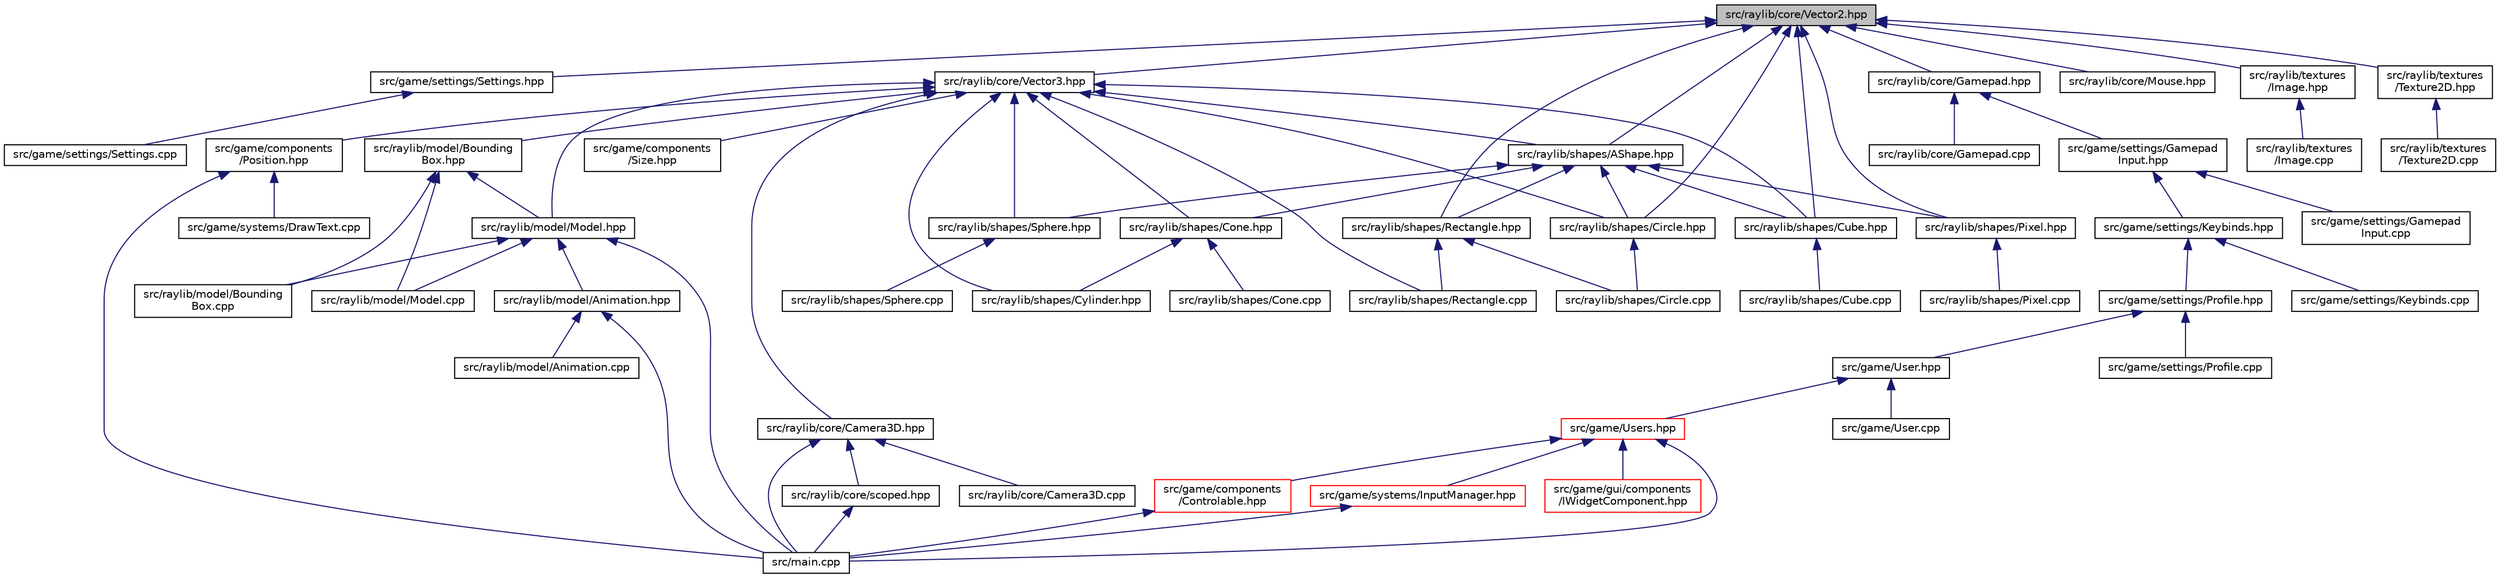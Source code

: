 digraph "src/raylib/core/Vector2.hpp"
{
 // LATEX_PDF_SIZE
  edge [fontname="Helvetica",fontsize="10",labelfontname="Helvetica",labelfontsize="10"];
  node [fontname="Helvetica",fontsize="10",shape=record];
  Node1 [label="src/raylib/core/Vector2.hpp",height=0.2,width=0.4,color="black", fillcolor="grey75", style="filled", fontcolor="black",tooltip=" "];
  Node1 -> Node2 [dir="back",color="midnightblue",fontsize="10",style="solid",fontname="Helvetica"];
  Node2 [label="src/game/settings/Settings.hpp",height=0.2,width=0.4,color="black", fillcolor="white", style="filled",URL="$_settings_8hpp.html",tooltip=" "];
  Node2 -> Node3 [dir="back",color="midnightblue",fontsize="10",style="solid",fontname="Helvetica"];
  Node3 [label="src/game/settings/Settings.cpp",height=0.2,width=0.4,color="black", fillcolor="white", style="filled",URL="$_settings_8cpp.html",tooltip=" "];
  Node1 -> Node4 [dir="back",color="midnightblue",fontsize="10",style="solid",fontname="Helvetica"];
  Node4 [label="src/raylib/core/Vector3.hpp",height=0.2,width=0.4,color="black", fillcolor="white", style="filled",URL="$_vector3_8hpp.html",tooltip=" "];
  Node4 -> Node5 [dir="back",color="midnightblue",fontsize="10",style="solid",fontname="Helvetica"];
  Node5 [label="src/game/components\l/Position.hpp",height=0.2,width=0.4,color="black", fillcolor="white", style="filled",URL="$_position_8hpp.html",tooltip=" "];
  Node5 -> Node6 [dir="back",color="midnightblue",fontsize="10",style="solid",fontname="Helvetica"];
  Node6 [label="src/game/systems/DrawText.cpp",height=0.2,width=0.4,color="black", fillcolor="white", style="filled",URL="$_draw_text_8cpp.html",tooltip=" "];
  Node5 -> Node7 [dir="back",color="midnightblue",fontsize="10",style="solid",fontname="Helvetica"];
  Node7 [label="src/main.cpp",height=0.2,width=0.4,color="black", fillcolor="white", style="filled",URL="$main_8cpp.html",tooltip=" "];
  Node4 -> Node8 [dir="back",color="midnightblue",fontsize="10",style="solid",fontname="Helvetica"];
  Node8 [label="src/game/components\l/Size.hpp",height=0.2,width=0.4,color="black", fillcolor="white", style="filled",URL="$_size_8hpp.html",tooltip=" "];
  Node4 -> Node9 [dir="back",color="midnightblue",fontsize="10",style="solid",fontname="Helvetica"];
  Node9 [label="src/raylib/core/Camera3D.hpp",height=0.2,width=0.4,color="black", fillcolor="white", style="filled",URL="$_camera3_d_8hpp.html",tooltip=" "];
  Node9 -> Node7 [dir="back",color="midnightblue",fontsize="10",style="solid",fontname="Helvetica"];
  Node9 -> Node10 [dir="back",color="midnightblue",fontsize="10",style="solid",fontname="Helvetica"];
  Node10 [label="src/raylib/core/scoped.hpp",height=0.2,width=0.4,color="black", fillcolor="white", style="filled",URL="$scoped_8hpp.html",tooltip=" "];
  Node10 -> Node7 [dir="back",color="midnightblue",fontsize="10",style="solid",fontname="Helvetica"];
  Node9 -> Node11 [dir="back",color="midnightblue",fontsize="10",style="solid",fontname="Helvetica"];
  Node11 [label="src/raylib/core/Camera3D.cpp",height=0.2,width=0.4,color="black", fillcolor="white", style="filled",URL="$_camera3_d_8cpp.html",tooltip=" "];
  Node4 -> Node12 [dir="back",color="midnightblue",fontsize="10",style="solid",fontname="Helvetica"];
  Node12 [label="src/raylib/model/Model.hpp",height=0.2,width=0.4,color="black", fillcolor="white", style="filled",URL="$_model_8hpp.html",tooltip=" "];
  Node12 -> Node13 [dir="back",color="midnightblue",fontsize="10",style="solid",fontname="Helvetica"];
  Node13 [label="src/raylib/model/Animation.hpp",height=0.2,width=0.4,color="black", fillcolor="white", style="filled",URL="$_animation_8hpp.html",tooltip=" "];
  Node13 -> Node7 [dir="back",color="midnightblue",fontsize="10",style="solid",fontname="Helvetica"];
  Node13 -> Node14 [dir="back",color="midnightblue",fontsize="10",style="solid",fontname="Helvetica"];
  Node14 [label="src/raylib/model/Animation.cpp",height=0.2,width=0.4,color="black", fillcolor="white", style="filled",URL="$_animation_8cpp.html",tooltip=" "];
  Node12 -> Node7 [dir="back",color="midnightblue",fontsize="10",style="solid",fontname="Helvetica"];
  Node12 -> Node15 [dir="back",color="midnightblue",fontsize="10",style="solid",fontname="Helvetica"];
  Node15 [label="src/raylib/model/Bounding\lBox.cpp",height=0.2,width=0.4,color="black", fillcolor="white", style="filled",URL="$_bounding_box_8cpp.html",tooltip=" "];
  Node12 -> Node16 [dir="back",color="midnightblue",fontsize="10",style="solid",fontname="Helvetica"];
  Node16 [label="src/raylib/model/Model.cpp",height=0.2,width=0.4,color="black", fillcolor="white", style="filled",URL="$_model_8cpp.html",tooltip=" "];
  Node4 -> Node17 [dir="back",color="midnightblue",fontsize="10",style="solid",fontname="Helvetica"];
  Node17 [label="src/raylib/model/Bounding\lBox.hpp",height=0.2,width=0.4,color="black", fillcolor="white", style="filled",URL="$_bounding_box_8hpp.html",tooltip=" "];
  Node17 -> Node12 [dir="back",color="midnightblue",fontsize="10",style="solid",fontname="Helvetica"];
  Node17 -> Node15 [dir="back",color="midnightblue",fontsize="10",style="solid",fontname="Helvetica"];
  Node17 -> Node16 [dir="back",color="midnightblue",fontsize="10",style="solid",fontname="Helvetica"];
  Node4 -> Node18 [dir="back",color="midnightblue",fontsize="10",style="solid",fontname="Helvetica"];
  Node18 [label="src/raylib/shapes/AShape.hpp",height=0.2,width=0.4,color="black", fillcolor="white", style="filled",URL="$_a_shape_8hpp.html",tooltip=" "];
  Node18 -> Node19 [dir="back",color="midnightblue",fontsize="10",style="solid",fontname="Helvetica"];
  Node19 [label="src/raylib/shapes/Circle.hpp",height=0.2,width=0.4,color="black", fillcolor="white", style="filled",URL="$_circle_8hpp.html",tooltip=" "];
  Node19 -> Node20 [dir="back",color="midnightblue",fontsize="10",style="solid",fontname="Helvetica"];
  Node20 [label="src/raylib/shapes/Circle.cpp",height=0.2,width=0.4,color="black", fillcolor="white", style="filled",URL="$_circle_8cpp.html",tooltip=" "];
  Node18 -> Node21 [dir="back",color="midnightblue",fontsize="10",style="solid",fontname="Helvetica"];
  Node21 [label="src/raylib/shapes/Rectangle.hpp",height=0.2,width=0.4,color="black", fillcolor="white", style="filled",URL="$_rectangle_8hpp.html",tooltip=" "];
  Node21 -> Node20 [dir="back",color="midnightblue",fontsize="10",style="solid",fontname="Helvetica"];
  Node21 -> Node22 [dir="back",color="midnightblue",fontsize="10",style="solid",fontname="Helvetica"];
  Node22 [label="src/raylib/shapes/Rectangle.cpp",height=0.2,width=0.4,color="black", fillcolor="white", style="filled",URL="$_rectangle_8cpp.html",tooltip=" "];
  Node18 -> Node23 [dir="back",color="midnightblue",fontsize="10",style="solid",fontname="Helvetica"];
  Node23 [label="src/raylib/shapes/Cone.hpp",height=0.2,width=0.4,color="black", fillcolor="white", style="filled",URL="$_cone_8hpp.html",tooltip=" "];
  Node23 -> Node24 [dir="back",color="midnightblue",fontsize="10",style="solid",fontname="Helvetica"];
  Node24 [label="src/raylib/shapes/Cone.cpp",height=0.2,width=0.4,color="black", fillcolor="white", style="filled",URL="$_cone_8cpp.html",tooltip=" "];
  Node23 -> Node25 [dir="back",color="midnightblue",fontsize="10",style="solid",fontname="Helvetica"];
  Node25 [label="src/raylib/shapes/Cylinder.hpp",height=0.2,width=0.4,color="black", fillcolor="white", style="filled",URL="$_cylinder_8hpp.html",tooltip=" "];
  Node18 -> Node26 [dir="back",color="midnightblue",fontsize="10",style="solid",fontname="Helvetica"];
  Node26 [label="src/raylib/shapes/Cube.hpp",height=0.2,width=0.4,color="black", fillcolor="white", style="filled",URL="$_cube_8hpp.html",tooltip=" "];
  Node26 -> Node27 [dir="back",color="midnightblue",fontsize="10",style="solid",fontname="Helvetica"];
  Node27 [label="src/raylib/shapes/Cube.cpp",height=0.2,width=0.4,color="black", fillcolor="white", style="filled",URL="$_cube_8cpp.html",tooltip=" "];
  Node18 -> Node28 [dir="back",color="midnightblue",fontsize="10",style="solid",fontname="Helvetica"];
  Node28 [label="src/raylib/shapes/Pixel.hpp",height=0.2,width=0.4,color="black", fillcolor="white", style="filled",URL="$_pixel_8hpp.html",tooltip=" "];
  Node28 -> Node29 [dir="back",color="midnightblue",fontsize="10",style="solid",fontname="Helvetica"];
  Node29 [label="src/raylib/shapes/Pixel.cpp",height=0.2,width=0.4,color="black", fillcolor="white", style="filled",URL="$_pixel_8cpp.html",tooltip=" "];
  Node18 -> Node30 [dir="back",color="midnightblue",fontsize="10",style="solid",fontname="Helvetica"];
  Node30 [label="src/raylib/shapes/Sphere.hpp",height=0.2,width=0.4,color="black", fillcolor="white", style="filled",URL="$_sphere_8hpp.html",tooltip=" "];
  Node30 -> Node31 [dir="back",color="midnightblue",fontsize="10",style="solid",fontname="Helvetica"];
  Node31 [label="src/raylib/shapes/Sphere.cpp",height=0.2,width=0.4,color="black", fillcolor="white", style="filled",URL="$_sphere_8cpp.html",tooltip=" "];
  Node4 -> Node19 [dir="back",color="midnightblue",fontsize="10",style="solid",fontname="Helvetica"];
  Node4 -> Node23 [dir="back",color="midnightblue",fontsize="10",style="solid",fontname="Helvetica"];
  Node4 -> Node26 [dir="back",color="midnightblue",fontsize="10",style="solid",fontname="Helvetica"];
  Node4 -> Node25 [dir="back",color="midnightblue",fontsize="10",style="solid",fontname="Helvetica"];
  Node4 -> Node22 [dir="back",color="midnightblue",fontsize="10",style="solid",fontname="Helvetica"];
  Node4 -> Node30 [dir="back",color="midnightblue",fontsize="10",style="solid",fontname="Helvetica"];
  Node1 -> Node32 [dir="back",color="midnightblue",fontsize="10",style="solid",fontname="Helvetica"];
  Node32 [label="src/raylib/core/Gamepad.hpp",height=0.2,width=0.4,color="black", fillcolor="white", style="filled",URL="$_gamepad_8hpp.html",tooltip=" "];
  Node32 -> Node33 [dir="back",color="midnightblue",fontsize="10",style="solid",fontname="Helvetica"];
  Node33 [label="src/game/settings/Gamepad\lInput.hpp",height=0.2,width=0.4,color="black", fillcolor="white", style="filled",URL="$_gamepad_input_8hpp.html",tooltip=" "];
  Node33 -> Node34 [dir="back",color="midnightblue",fontsize="10",style="solid",fontname="Helvetica"];
  Node34 [label="src/game/settings/Gamepad\lInput.cpp",height=0.2,width=0.4,color="black", fillcolor="white", style="filled",URL="$_gamepad_input_8cpp.html",tooltip=" "];
  Node33 -> Node35 [dir="back",color="midnightblue",fontsize="10",style="solid",fontname="Helvetica"];
  Node35 [label="src/game/settings/Keybinds.hpp",height=0.2,width=0.4,color="black", fillcolor="white", style="filled",URL="$_keybinds_8hpp.html",tooltip=" "];
  Node35 -> Node36 [dir="back",color="midnightblue",fontsize="10",style="solid",fontname="Helvetica"];
  Node36 [label="src/game/settings/Keybinds.cpp",height=0.2,width=0.4,color="black", fillcolor="white", style="filled",URL="$_keybinds_8cpp.html",tooltip=" "];
  Node35 -> Node37 [dir="back",color="midnightblue",fontsize="10",style="solid",fontname="Helvetica"];
  Node37 [label="src/game/settings/Profile.hpp",height=0.2,width=0.4,color="black", fillcolor="white", style="filled",URL="$_profile_8hpp.html",tooltip=" "];
  Node37 -> Node38 [dir="back",color="midnightblue",fontsize="10",style="solid",fontname="Helvetica"];
  Node38 [label="src/game/settings/Profile.cpp",height=0.2,width=0.4,color="black", fillcolor="white", style="filled",URL="$_profile_8cpp.html",tooltip=" "];
  Node37 -> Node39 [dir="back",color="midnightblue",fontsize="10",style="solid",fontname="Helvetica"];
  Node39 [label="src/game/User.hpp",height=0.2,width=0.4,color="black", fillcolor="white", style="filled",URL="$_user_8hpp.html",tooltip=" "];
  Node39 -> Node40 [dir="back",color="midnightblue",fontsize="10",style="solid",fontname="Helvetica"];
  Node40 [label="src/game/User.cpp",height=0.2,width=0.4,color="black", fillcolor="white", style="filled",URL="$_user_8cpp.html",tooltip=" "];
  Node39 -> Node41 [dir="back",color="midnightblue",fontsize="10",style="solid",fontname="Helvetica"];
  Node41 [label="src/game/Users.hpp",height=0.2,width=0.4,color="red", fillcolor="white", style="filled",URL="$_users_8hpp.html",tooltip=" "];
  Node41 -> Node42 [dir="back",color="midnightblue",fontsize="10",style="solid",fontname="Helvetica"];
  Node42 [label="src/game/components\l/Controlable.hpp",height=0.2,width=0.4,color="red", fillcolor="white", style="filled",URL="$_controlable_8hpp.html",tooltip=" "];
  Node42 -> Node7 [dir="back",color="midnightblue",fontsize="10",style="solid",fontname="Helvetica"];
  Node41 -> Node44 [dir="back",color="midnightblue",fontsize="10",style="solid",fontname="Helvetica"];
  Node44 [label="src/game/gui/components\l/IWidgetComponent.hpp",height=0.2,width=0.4,color="red", fillcolor="white", style="filled",URL="$_i_widget_component_8hpp.html",tooltip=" "];
  Node41 -> Node51 [dir="back",color="midnightblue",fontsize="10",style="solid",fontname="Helvetica"];
  Node51 [label="src/game/systems/InputManager.hpp",height=0.2,width=0.4,color="red", fillcolor="white", style="filled",URL="$_input_manager_8hpp.html",tooltip=" "];
  Node51 -> Node7 [dir="back",color="midnightblue",fontsize="10",style="solid",fontname="Helvetica"];
  Node41 -> Node7 [dir="back",color="midnightblue",fontsize="10",style="solid",fontname="Helvetica"];
  Node32 -> Node53 [dir="back",color="midnightblue",fontsize="10",style="solid",fontname="Helvetica"];
  Node53 [label="src/raylib/core/Gamepad.cpp",height=0.2,width=0.4,color="black", fillcolor="white", style="filled",URL="$_gamepad_8cpp.html",tooltip=" "];
  Node1 -> Node54 [dir="back",color="midnightblue",fontsize="10",style="solid",fontname="Helvetica"];
  Node54 [label="src/raylib/core/Mouse.hpp",height=0.2,width=0.4,color="black", fillcolor="white", style="filled",URL="$_mouse_8hpp.html",tooltip=" "];
  Node1 -> Node18 [dir="back",color="midnightblue",fontsize="10",style="solid",fontname="Helvetica"];
  Node1 -> Node19 [dir="back",color="midnightblue",fontsize="10",style="solid",fontname="Helvetica"];
  Node1 -> Node21 [dir="back",color="midnightblue",fontsize="10",style="solid",fontname="Helvetica"];
  Node1 -> Node26 [dir="back",color="midnightblue",fontsize="10",style="solid",fontname="Helvetica"];
  Node1 -> Node28 [dir="back",color="midnightblue",fontsize="10",style="solid",fontname="Helvetica"];
  Node1 -> Node55 [dir="back",color="midnightblue",fontsize="10",style="solid",fontname="Helvetica"];
  Node55 [label="src/raylib/textures\l/Image.hpp",height=0.2,width=0.4,color="black", fillcolor="white", style="filled",URL="$_image_8hpp.html",tooltip=" "];
  Node55 -> Node56 [dir="back",color="midnightblue",fontsize="10",style="solid",fontname="Helvetica"];
  Node56 [label="src/raylib/textures\l/Image.cpp",height=0.2,width=0.4,color="black", fillcolor="white", style="filled",URL="$_image_8cpp.html",tooltip=" "];
  Node1 -> Node57 [dir="back",color="midnightblue",fontsize="10",style="solid",fontname="Helvetica"];
  Node57 [label="src/raylib/textures\l/Texture2D.hpp",height=0.2,width=0.4,color="black", fillcolor="white", style="filled",URL="$_texture2_d_8hpp.html",tooltip=" "];
  Node57 -> Node58 [dir="back",color="midnightblue",fontsize="10",style="solid",fontname="Helvetica"];
  Node58 [label="src/raylib/textures\l/Texture2D.cpp",height=0.2,width=0.4,color="black", fillcolor="white", style="filled",URL="$_texture2_d_8cpp.html",tooltip=" "];
}
